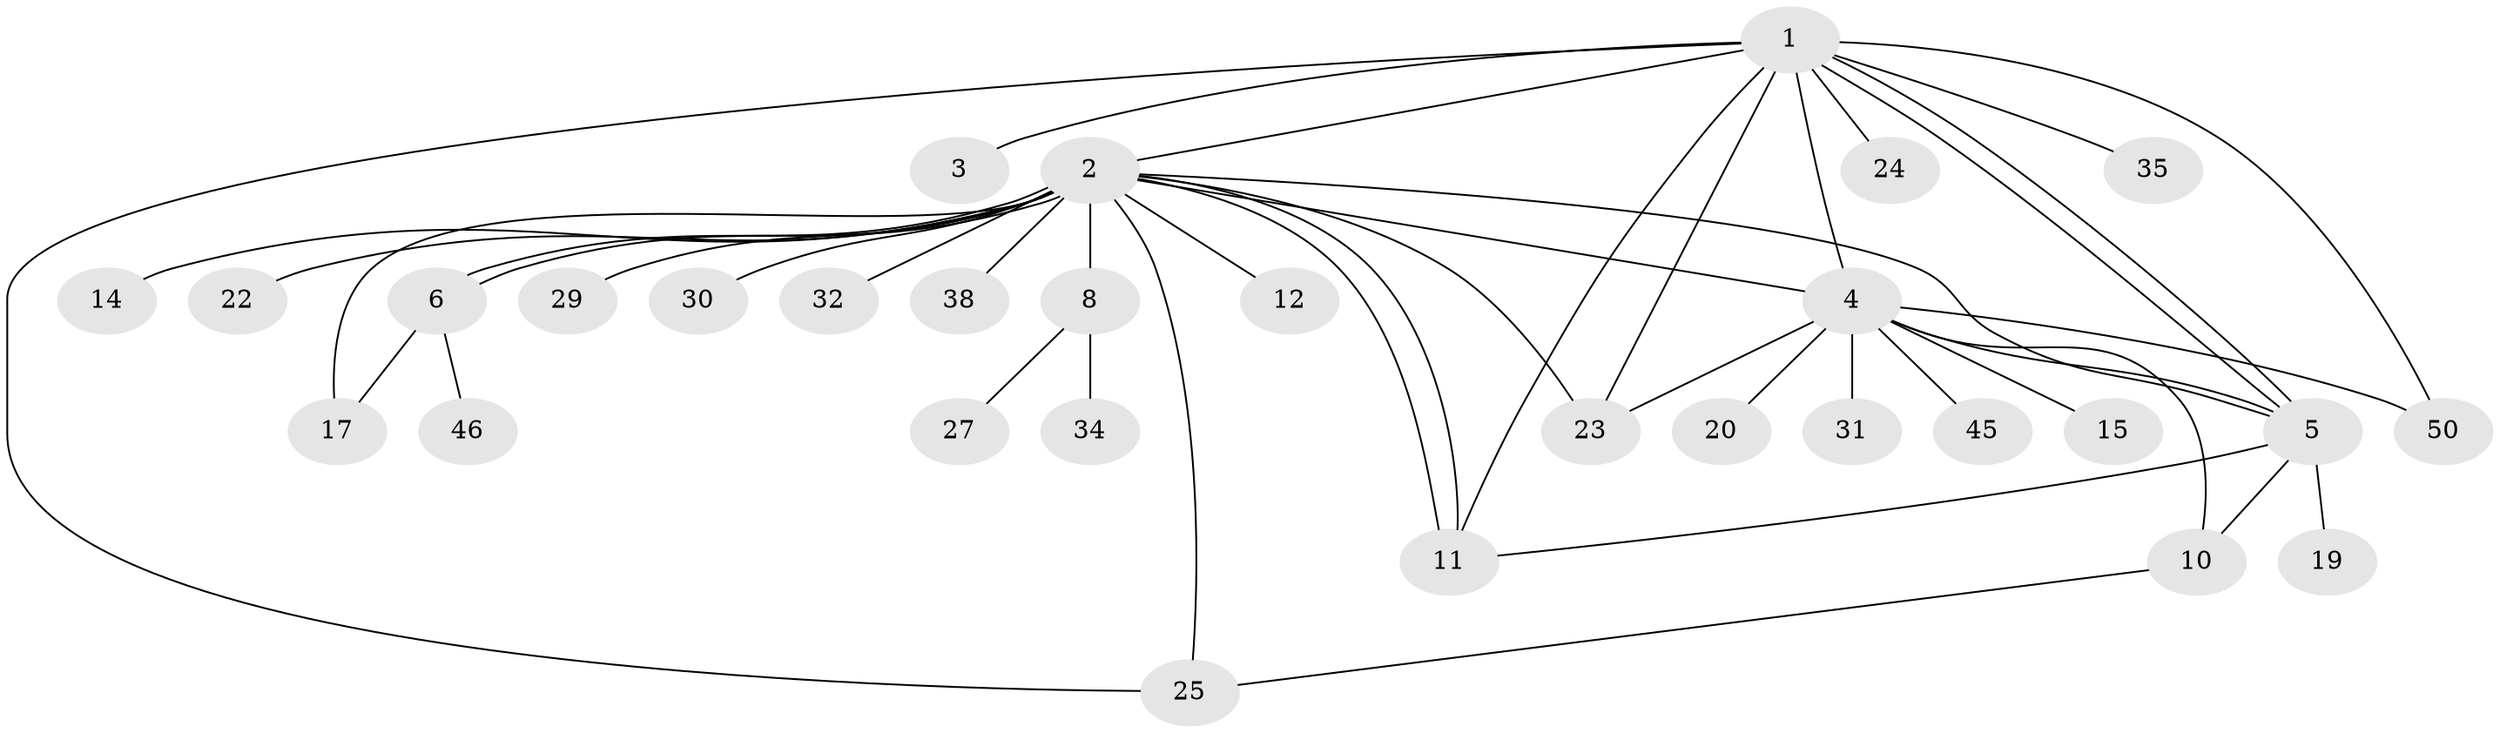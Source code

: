 // original degree distribution, {11: 0.02, 22: 0.02, 1: 0.52, 12: 0.02, 8: 0.02, 5: 0.02, 3: 0.12, 2: 0.22, 4: 0.02, 6: 0.02}
// Generated by graph-tools (version 1.1) at 2025/18/03/04/25 18:18:06]
// undirected, 30 vertices, 44 edges
graph export_dot {
graph [start="1"]
  node [color=gray90,style=filled];
  1;
  2 [super="+39+33+9"];
  3;
  4 [super="+48"];
  5 [super="+36+44+37"];
  6 [super="+7"];
  8;
  10 [super="+18"];
  11 [super="+13"];
  12;
  14;
  15;
  17;
  19;
  20 [super="+26+21"];
  22;
  23 [super="+47"];
  24 [super="+40"];
  25 [super="+42+49+28"];
  27;
  29;
  30;
  31;
  32;
  34 [super="+41"];
  35;
  38;
  45;
  46;
  50;
  1 -- 2;
  1 -- 3;
  1 -- 4;
  1 -- 5;
  1 -- 5;
  1 -- 23;
  1 -- 24;
  1 -- 25;
  1 -- 35;
  1 -- 50;
  1 -- 11;
  2 -- 6;
  2 -- 6;
  2 -- 8;
  2 -- 11;
  2 -- 11;
  2 -- 12;
  2 -- 14;
  2 -- 17;
  2 -- 22;
  2 -- 25;
  2 -- 29;
  2 -- 30;
  2 -- 32;
  2 -- 38;
  2 -- 5;
  2 -- 23;
  2 -- 4;
  4 -- 5;
  4 -- 10;
  4 -- 15;
  4 -- 20;
  4 -- 23;
  4 -- 31;
  4 -- 45;
  4 -- 50;
  5 -- 10;
  5 -- 19;
  5 -- 11;
  6 -- 17;
  6 -- 46;
  8 -- 27;
  8 -- 34;
  10 -- 25;
}
